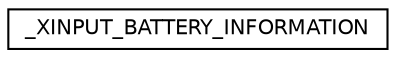 digraph "Graphical Class Hierarchy"
{
 // LATEX_PDF_SIZE
  edge [fontname="Helvetica",fontsize="10",labelfontname="Helvetica",labelfontsize="10"];
  node [fontname="Helvetica",fontsize="10",shape=record];
  rankdir="LR";
  Node0 [label="_XINPUT_BATTERY_INFORMATION",height=0.2,width=0.4,color="black", fillcolor="white", style="filled",URL="$struct__XINPUT__BATTERY__INFORMATION.html",tooltip=" "];
}

